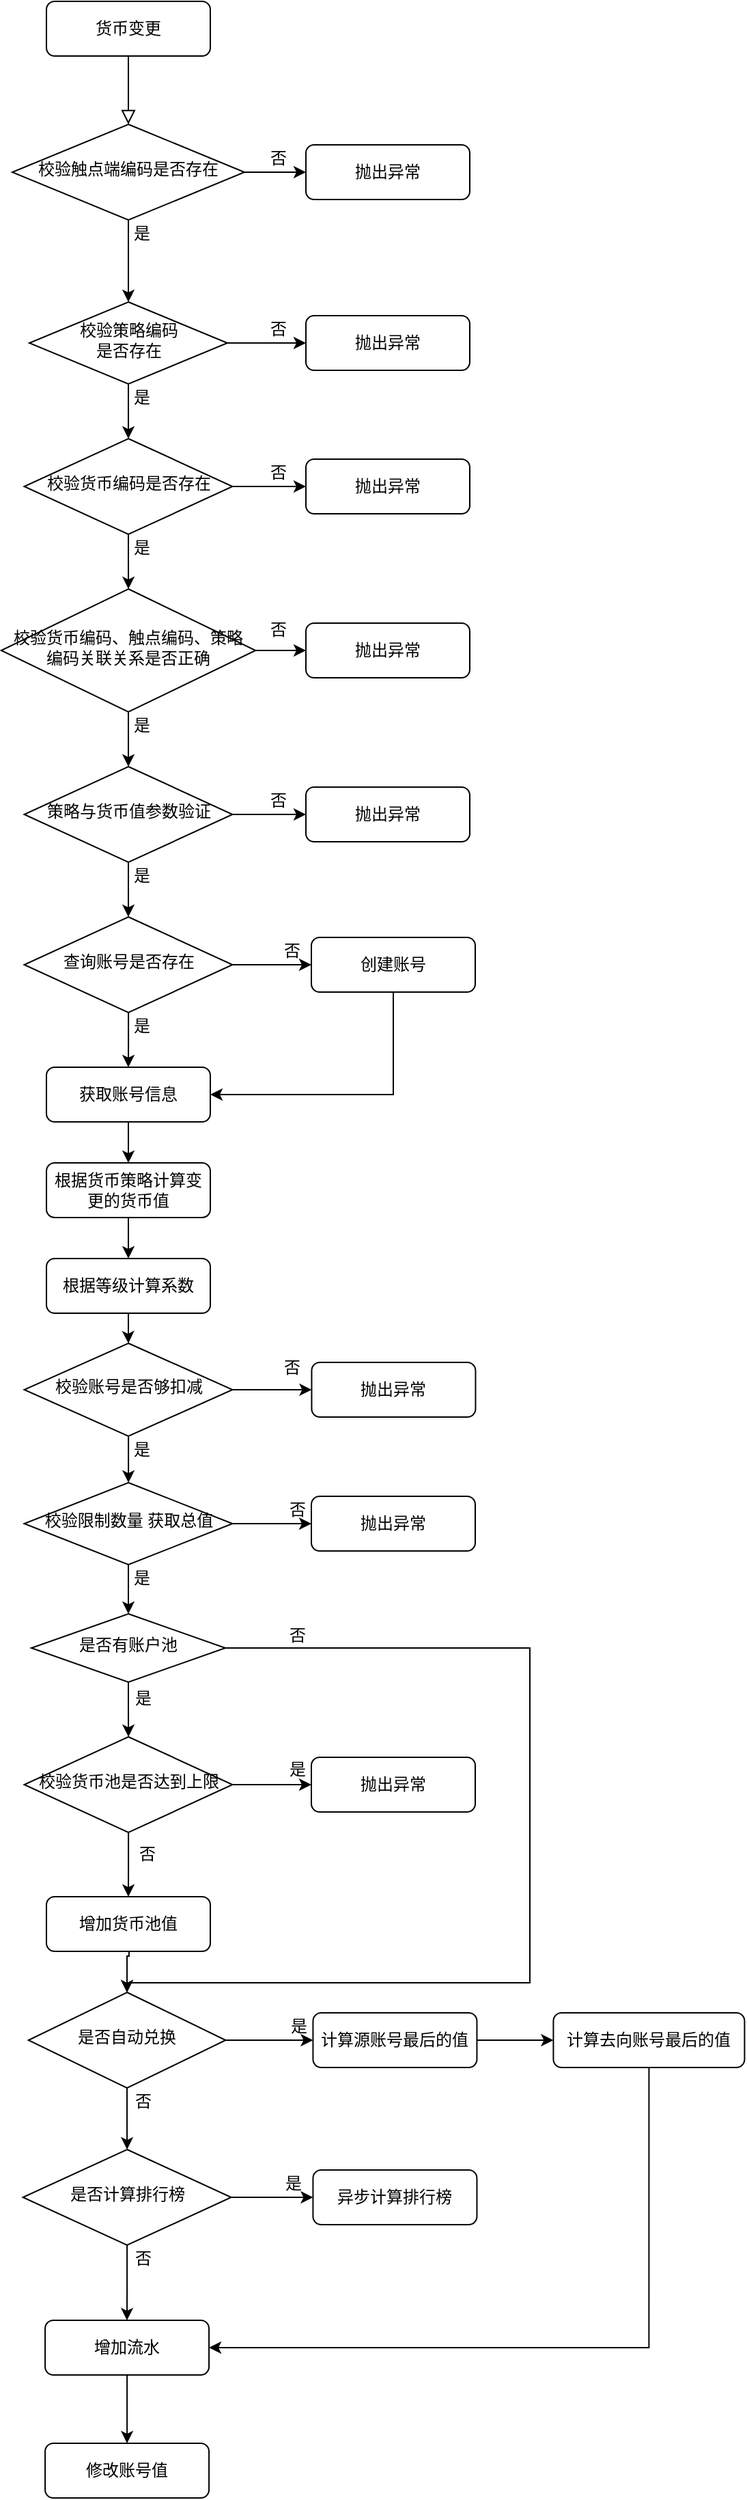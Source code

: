 <mxfile version="17.4.6" type="github">
  <diagram id="C5RBs43oDa-KdzZeNtuy" name="Page-1">
    <mxGraphModel dx="1422" dy="839" grid="1" gridSize="10" guides="1" tooltips="1" connect="1" arrows="1" fold="1" page="1" pageScale="1" pageWidth="827" pageHeight="1169" math="0" shadow="0">
      <root>
        <mxCell id="WIyWlLk6GJQsqaUBKTNV-0" />
        <mxCell id="WIyWlLk6GJQsqaUBKTNV-1" parent="WIyWlLk6GJQsqaUBKTNV-0" />
        <mxCell id="WIyWlLk6GJQsqaUBKTNV-2" value="" style="rounded=0;html=1;jettySize=auto;orthogonalLoop=1;fontSize=11;endArrow=block;endFill=0;endSize=8;strokeWidth=1;shadow=0;labelBackgroundColor=none;edgeStyle=orthogonalEdgeStyle;" parent="WIyWlLk6GJQsqaUBKTNV-1" source="WIyWlLk6GJQsqaUBKTNV-3" target="WIyWlLk6GJQsqaUBKTNV-6" edge="1">
          <mxGeometry relative="1" as="geometry" />
        </mxCell>
        <mxCell id="WIyWlLk6GJQsqaUBKTNV-3" value="货币变更" style="rounded=1;whiteSpace=wrap;html=1;fontSize=12;glass=0;strokeWidth=1;shadow=0;" parent="WIyWlLk6GJQsqaUBKTNV-1" vertex="1">
          <mxGeometry x="160" y="80" width="120" height="40" as="geometry" />
        </mxCell>
        <mxCell id="36pKezdzuMbXKm07dZ7W-1" value="" style="edgeStyle=orthogonalEdgeStyle;rounded=0;orthogonalLoop=1;jettySize=auto;html=1;" edge="1" parent="WIyWlLk6GJQsqaUBKTNV-1" source="WIyWlLk6GJQsqaUBKTNV-6" target="WIyWlLk6GJQsqaUBKTNV-7">
          <mxGeometry relative="1" as="geometry" />
        </mxCell>
        <mxCell id="36pKezdzuMbXKm07dZ7W-5" value="" style="edgeStyle=orthogonalEdgeStyle;rounded=0;orthogonalLoop=1;jettySize=auto;html=1;" edge="1" parent="WIyWlLk6GJQsqaUBKTNV-1" source="WIyWlLk6GJQsqaUBKTNV-6" target="WIyWlLk6GJQsqaUBKTNV-10">
          <mxGeometry relative="1" as="geometry" />
        </mxCell>
        <mxCell id="WIyWlLk6GJQsqaUBKTNV-6" value="校验触点端编码是否存在" style="rhombus;whiteSpace=wrap;html=1;shadow=0;fontFamily=Helvetica;fontSize=12;align=center;strokeWidth=1;spacing=6;spacingTop=-4;" parent="WIyWlLk6GJQsqaUBKTNV-1" vertex="1">
          <mxGeometry x="135" y="170" width="170" height="70" as="geometry" />
        </mxCell>
        <mxCell id="WIyWlLk6GJQsqaUBKTNV-7" value="抛出异常" style="rounded=1;whiteSpace=wrap;html=1;fontSize=12;glass=0;strokeWidth=1;shadow=0;" parent="WIyWlLk6GJQsqaUBKTNV-1" vertex="1">
          <mxGeometry x="350" y="185" width="120" height="40" as="geometry" />
        </mxCell>
        <mxCell id="36pKezdzuMbXKm07dZ7W-8" value="" style="edgeStyle=orthogonalEdgeStyle;rounded=0;orthogonalLoop=1;jettySize=auto;html=1;" edge="1" parent="WIyWlLk6GJQsqaUBKTNV-1" source="WIyWlLk6GJQsqaUBKTNV-10" target="36pKezdzuMbXKm07dZ7W-7">
          <mxGeometry relative="1" as="geometry" />
        </mxCell>
        <mxCell id="36pKezdzuMbXKm07dZ7W-11" style="edgeStyle=orthogonalEdgeStyle;rounded=0;orthogonalLoop=1;jettySize=auto;html=1;exitX=0.5;exitY=1;exitDx=0;exitDy=0;entryX=0.5;entryY=0;entryDx=0;entryDy=0;" edge="1" parent="WIyWlLk6GJQsqaUBKTNV-1" source="WIyWlLk6GJQsqaUBKTNV-10" target="36pKezdzuMbXKm07dZ7W-10">
          <mxGeometry relative="1" as="geometry" />
        </mxCell>
        <mxCell id="WIyWlLk6GJQsqaUBKTNV-10" value="校验策略编码&lt;br&gt;是否存在" style="rhombus;whiteSpace=wrap;html=1;shadow=0;fontFamily=Helvetica;fontSize=12;align=center;strokeWidth=1;spacing=6;spacingTop=-4;" parent="WIyWlLk6GJQsqaUBKTNV-1" vertex="1">
          <mxGeometry x="147.5" y="300" width="145" height="60" as="geometry" />
        </mxCell>
        <mxCell id="36pKezdzuMbXKm07dZ7W-2" value="否" style="text;html=1;strokeColor=none;fillColor=none;align=center;verticalAlign=middle;whiteSpace=wrap;rounded=0;" vertex="1" parent="WIyWlLk6GJQsqaUBKTNV-1">
          <mxGeometry x="320" y="185" width="20" height="20" as="geometry" />
        </mxCell>
        <mxCell id="36pKezdzuMbXKm07dZ7W-6" value="是" style="text;html=1;strokeColor=none;fillColor=none;align=center;verticalAlign=middle;whiteSpace=wrap;rounded=0;" vertex="1" parent="WIyWlLk6GJQsqaUBKTNV-1">
          <mxGeometry x="220" y="240" width="20" height="20" as="geometry" />
        </mxCell>
        <mxCell id="36pKezdzuMbXKm07dZ7W-7" value="抛出异常" style="rounded=1;whiteSpace=wrap;html=1;fontSize=12;glass=0;strokeWidth=1;shadow=0;" vertex="1" parent="WIyWlLk6GJQsqaUBKTNV-1">
          <mxGeometry x="350" y="310" width="120" height="40" as="geometry" />
        </mxCell>
        <mxCell id="36pKezdzuMbXKm07dZ7W-9" value="否" style="text;html=1;strokeColor=none;fillColor=none;align=center;verticalAlign=middle;whiteSpace=wrap;rounded=0;" vertex="1" parent="WIyWlLk6GJQsqaUBKTNV-1">
          <mxGeometry x="320" y="310" width="20" height="20" as="geometry" />
        </mxCell>
        <mxCell id="36pKezdzuMbXKm07dZ7W-13" value="" style="edgeStyle=orthogonalEdgeStyle;rounded=0;orthogonalLoop=1;jettySize=auto;html=1;" edge="1" parent="WIyWlLk6GJQsqaUBKTNV-1" source="36pKezdzuMbXKm07dZ7W-10" target="36pKezdzuMbXKm07dZ7W-12">
          <mxGeometry relative="1" as="geometry" />
        </mxCell>
        <mxCell id="36pKezdzuMbXKm07dZ7W-19" style="edgeStyle=orthogonalEdgeStyle;rounded=0;orthogonalLoop=1;jettySize=auto;html=1;exitX=0.5;exitY=1;exitDx=0;exitDy=0;" edge="1" parent="WIyWlLk6GJQsqaUBKTNV-1" source="36pKezdzuMbXKm07dZ7W-10" target="36pKezdzuMbXKm07dZ7W-15">
          <mxGeometry relative="1" as="geometry" />
        </mxCell>
        <mxCell id="36pKezdzuMbXKm07dZ7W-10" value="校验货币编码是否存在" style="rhombus;whiteSpace=wrap;html=1;shadow=0;fontFamily=Helvetica;fontSize=12;align=center;strokeWidth=1;spacing=6;spacingTop=-4;" vertex="1" parent="WIyWlLk6GJQsqaUBKTNV-1">
          <mxGeometry x="143.75" y="400" width="152.5" height="70" as="geometry" />
        </mxCell>
        <mxCell id="36pKezdzuMbXKm07dZ7W-12" value="抛出异常" style="rounded=1;whiteSpace=wrap;html=1;fontSize=12;glass=0;strokeWidth=1;shadow=0;" vertex="1" parent="WIyWlLk6GJQsqaUBKTNV-1">
          <mxGeometry x="350" y="415" width="120" height="40" as="geometry" />
        </mxCell>
        <mxCell id="36pKezdzuMbXKm07dZ7W-14" value="否" style="text;html=1;strokeColor=none;fillColor=none;align=center;verticalAlign=middle;whiteSpace=wrap;rounded=0;" vertex="1" parent="WIyWlLk6GJQsqaUBKTNV-1">
          <mxGeometry x="320" y="415" width="20" height="20" as="geometry" />
        </mxCell>
        <mxCell id="36pKezdzuMbXKm07dZ7W-17" value="" style="edgeStyle=orthogonalEdgeStyle;rounded=0;orthogonalLoop=1;jettySize=auto;html=1;" edge="1" parent="WIyWlLk6GJQsqaUBKTNV-1" source="36pKezdzuMbXKm07dZ7W-15" target="36pKezdzuMbXKm07dZ7W-16">
          <mxGeometry relative="1" as="geometry" />
        </mxCell>
        <mxCell id="36pKezdzuMbXKm07dZ7W-21" style="edgeStyle=orthogonalEdgeStyle;rounded=0;orthogonalLoop=1;jettySize=auto;html=1;exitX=0.5;exitY=1;exitDx=0;exitDy=0;entryX=0.5;entryY=0;entryDx=0;entryDy=0;" edge="1" parent="WIyWlLk6GJQsqaUBKTNV-1" source="36pKezdzuMbXKm07dZ7W-15" target="36pKezdzuMbXKm07dZ7W-20">
          <mxGeometry relative="1" as="geometry" />
        </mxCell>
        <mxCell id="36pKezdzuMbXKm07dZ7W-15" value="校验货币编码、触点编码、策略编码关联关系是否正确" style="rhombus;whiteSpace=wrap;html=1;shadow=0;fontFamily=Helvetica;fontSize=12;align=center;strokeWidth=1;spacing=6;spacingTop=-4;" vertex="1" parent="WIyWlLk6GJQsqaUBKTNV-1">
          <mxGeometry x="126.88" y="510" width="186.25" height="90" as="geometry" />
        </mxCell>
        <mxCell id="36pKezdzuMbXKm07dZ7W-16" value="抛出异常" style="rounded=1;whiteSpace=wrap;html=1;fontSize=12;glass=0;strokeWidth=1;shadow=0;" vertex="1" parent="WIyWlLk6GJQsqaUBKTNV-1">
          <mxGeometry x="350" y="535" width="120" height="40" as="geometry" />
        </mxCell>
        <mxCell id="36pKezdzuMbXKm07dZ7W-18" value="否" style="text;html=1;strokeColor=none;fillColor=none;align=center;verticalAlign=middle;whiteSpace=wrap;rounded=0;" vertex="1" parent="WIyWlLk6GJQsqaUBKTNV-1">
          <mxGeometry x="320" y="530" width="20" height="20" as="geometry" />
        </mxCell>
        <mxCell id="36pKezdzuMbXKm07dZ7W-23" value="" style="edgeStyle=orthogonalEdgeStyle;rounded=0;orthogonalLoop=1;jettySize=auto;html=1;" edge="1" parent="WIyWlLk6GJQsqaUBKTNV-1" source="36pKezdzuMbXKm07dZ7W-20" target="36pKezdzuMbXKm07dZ7W-22">
          <mxGeometry relative="1" as="geometry" />
        </mxCell>
        <mxCell id="36pKezdzuMbXKm07dZ7W-29" value="" style="edgeStyle=orthogonalEdgeStyle;rounded=0;orthogonalLoop=1;jettySize=auto;html=1;" edge="1" parent="WIyWlLk6GJQsqaUBKTNV-1" source="36pKezdzuMbXKm07dZ7W-20" target="36pKezdzuMbXKm07dZ7W-28">
          <mxGeometry relative="1" as="geometry" />
        </mxCell>
        <mxCell id="36pKezdzuMbXKm07dZ7W-20" value="策略与货币值参数验证" style="rhombus;whiteSpace=wrap;html=1;shadow=0;fontFamily=Helvetica;fontSize=12;align=center;strokeWidth=1;spacing=6;spacingTop=-4;" vertex="1" parent="WIyWlLk6GJQsqaUBKTNV-1">
          <mxGeometry x="143.75" y="640" width="152.5" height="70" as="geometry" />
        </mxCell>
        <mxCell id="36pKezdzuMbXKm07dZ7W-22" value="抛出异常" style="rounded=1;whiteSpace=wrap;html=1;fontSize=12;glass=0;strokeWidth=1;shadow=0;" vertex="1" parent="WIyWlLk6GJQsqaUBKTNV-1">
          <mxGeometry x="350" y="655" width="120" height="40" as="geometry" />
        </mxCell>
        <mxCell id="36pKezdzuMbXKm07dZ7W-24" value="否" style="text;html=1;strokeColor=none;fillColor=none;align=center;verticalAlign=middle;whiteSpace=wrap;rounded=0;" vertex="1" parent="WIyWlLk6GJQsqaUBKTNV-1">
          <mxGeometry x="320" y="655" width="20" height="20" as="geometry" />
        </mxCell>
        <mxCell id="36pKezdzuMbXKm07dZ7W-25" value="是" style="text;html=1;strokeColor=none;fillColor=none;align=center;verticalAlign=middle;whiteSpace=wrap;rounded=0;" vertex="1" parent="WIyWlLk6GJQsqaUBKTNV-1">
          <mxGeometry x="220" y="360" width="20" height="20" as="geometry" />
        </mxCell>
        <mxCell id="36pKezdzuMbXKm07dZ7W-26" value="是" style="text;html=1;strokeColor=none;fillColor=none;align=center;verticalAlign=middle;whiteSpace=wrap;rounded=0;" vertex="1" parent="WIyWlLk6GJQsqaUBKTNV-1">
          <mxGeometry x="220" y="470" width="20" height="20" as="geometry" />
        </mxCell>
        <mxCell id="36pKezdzuMbXKm07dZ7W-27" value="是" style="text;html=1;strokeColor=none;fillColor=none;align=center;verticalAlign=middle;whiteSpace=wrap;rounded=0;" vertex="1" parent="WIyWlLk6GJQsqaUBKTNV-1">
          <mxGeometry x="220" y="600" width="20" height="20" as="geometry" />
        </mxCell>
        <mxCell id="36pKezdzuMbXKm07dZ7W-31" style="edgeStyle=orthogonalEdgeStyle;rounded=0;orthogonalLoop=1;jettySize=auto;html=1;exitX=1;exitY=0.5;exitDx=0;exitDy=0;entryX=0;entryY=0.5;entryDx=0;entryDy=0;" edge="1" parent="WIyWlLk6GJQsqaUBKTNV-1" source="36pKezdzuMbXKm07dZ7W-28" target="36pKezdzuMbXKm07dZ7W-30">
          <mxGeometry relative="1" as="geometry" />
        </mxCell>
        <mxCell id="36pKezdzuMbXKm07dZ7W-35" value="" style="edgeStyle=orthogonalEdgeStyle;rounded=0;orthogonalLoop=1;jettySize=auto;html=1;" edge="1" parent="WIyWlLk6GJQsqaUBKTNV-1" source="36pKezdzuMbXKm07dZ7W-28" target="36pKezdzuMbXKm07dZ7W-34">
          <mxGeometry relative="1" as="geometry" />
        </mxCell>
        <mxCell id="36pKezdzuMbXKm07dZ7W-28" value="查询账号是否存在" style="rhombus;whiteSpace=wrap;html=1;shadow=0;fontFamily=Helvetica;fontSize=12;align=center;strokeWidth=1;spacing=6;spacingTop=-4;" vertex="1" parent="WIyWlLk6GJQsqaUBKTNV-1">
          <mxGeometry x="143.75" y="750" width="152.5" height="70" as="geometry" />
        </mxCell>
        <mxCell id="36pKezdzuMbXKm07dZ7W-36" style="edgeStyle=orthogonalEdgeStyle;rounded=0;orthogonalLoop=1;jettySize=auto;html=1;exitX=0.5;exitY=1;exitDx=0;exitDy=0;entryX=1;entryY=0.5;entryDx=0;entryDy=0;" edge="1" parent="WIyWlLk6GJQsqaUBKTNV-1" source="36pKezdzuMbXKm07dZ7W-30" target="36pKezdzuMbXKm07dZ7W-34">
          <mxGeometry relative="1" as="geometry" />
        </mxCell>
        <mxCell id="36pKezdzuMbXKm07dZ7W-30" value="创建账号" style="rounded=1;whiteSpace=wrap;html=1;fontSize=12;glass=0;strokeWidth=1;shadow=0;" vertex="1" parent="WIyWlLk6GJQsqaUBKTNV-1">
          <mxGeometry x="354" y="765" width="120" height="40" as="geometry" />
        </mxCell>
        <mxCell id="36pKezdzuMbXKm07dZ7W-32" value="否" style="text;html=1;strokeColor=none;fillColor=none;align=center;verticalAlign=middle;whiteSpace=wrap;rounded=0;" vertex="1" parent="WIyWlLk6GJQsqaUBKTNV-1">
          <mxGeometry x="330" y="765" width="20" height="20" as="geometry" />
        </mxCell>
        <mxCell id="36pKezdzuMbXKm07dZ7W-90" style="edgeStyle=orthogonalEdgeStyle;rounded=0;orthogonalLoop=1;jettySize=auto;html=1;exitX=0.5;exitY=1;exitDx=0;exitDy=0;entryX=0.5;entryY=0;entryDx=0;entryDy=0;" edge="1" parent="WIyWlLk6GJQsqaUBKTNV-1" source="36pKezdzuMbXKm07dZ7W-34" target="36pKezdzuMbXKm07dZ7W-38">
          <mxGeometry relative="1" as="geometry" />
        </mxCell>
        <mxCell id="36pKezdzuMbXKm07dZ7W-34" value="获取账号信息" style="rounded=1;whiteSpace=wrap;html=1;fontSize=12;glass=0;strokeWidth=1;shadow=0;" vertex="1" parent="WIyWlLk6GJQsqaUBKTNV-1">
          <mxGeometry x="160" y="860" width="120" height="40" as="geometry" />
        </mxCell>
        <mxCell id="36pKezdzuMbXKm07dZ7W-91" style="edgeStyle=orthogonalEdgeStyle;rounded=0;orthogonalLoop=1;jettySize=auto;html=1;exitX=0.5;exitY=1;exitDx=0;exitDy=0;entryX=0.5;entryY=0;entryDx=0;entryDy=0;" edge="1" parent="WIyWlLk6GJQsqaUBKTNV-1" source="36pKezdzuMbXKm07dZ7W-38" target="36pKezdzuMbXKm07dZ7W-39">
          <mxGeometry relative="1" as="geometry" />
        </mxCell>
        <mxCell id="36pKezdzuMbXKm07dZ7W-38" value="根据货币策略计算变更的货币值" style="rounded=1;whiteSpace=wrap;html=1;fontSize=12;glass=0;strokeWidth=1;shadow=0;" vertex="1" parent="WIyWlLk6GJQsqaUBKTNV-1">
          <mxGeometry x="160.01" y="930" width="120" height="40" as="geometry" />
        </mxCell>
        <mxCell id="36pKezdzuMbXKm07dZ7W-92" style="edgeStyle=orthogonalEdgeStyle;rounded=0;orthogonalLoop=1;jettySize=auto;html=1;exitX=0.5;exitY=1;exitDx=0;exitDy=0;" edge="1" parent="WIyWlLk6GJQsqaUBKTNV-1" source="36pKezdzuMbXKm07dZ7W-39" target="36pKezdzuMbXKm07dZ7W-51">
          <mxGeometry relative="1" as="geometry" />
        </mxCell>
        <mxCell id="36pKezdzuMbXKm07dZ7W-39" value="根据等级计算系数" style="rounded=1;whiteSpace=wrap;html=1;fontSize=12;glass=0;strokeWidth=1;shadow=0;" vertex="1" parent="WIyWlLk6GJQsqaUBKTNV-1">
          <mxGeometry x="160.01" y="1000" width="120" height="40" as="geometry" />
        </mxCell>
        <mxCell id="36pKezdzuMbXKm07dZ7W-81" style="edgeStyle=orthogonalEdgeStyle;rounded=0;orthogonalLoop=1;jettySize=auto;html=1;exitX=1;exitY=0.5;exitDx=0;exitDy=0;entryX=0.5;entryY=0;entryDx=0;entryDy=0;" edge="1" parent="WIyWlLk6GJQsqaUBKTNV-1" source="36pKezdzuMbXKm07dZ7W-42" target="36pKezdzuMbXKm07dZ7W-45">
          <mxGeometry relative="1" as="geometry">
            <mxPoint x="219" y="1530" as="targetPoint" />
            <Array as="points">
              <mxPoint x="514" y="1285" />
              <mxPoint x="514" y="1530" />
              <mxPoint x="219" y="1530" />
            </Array>
          </mxGeometry>
        </mxCell>
        <mxCell id="36pKezdzuMbXKm07dZ7W-82" value="" style="edgeStyle=orthogonalEdgeStyle;rounded=0;orthogonalLoop=1;jettySize=auto;html=1;" edge="1" parent="WIyWlLk6GJQsqaUBKTNV-1" source="36pKezdzuMbXKm07dZ7W-42" target="36pKezdzuMbXKm07dZ7W-57">
          <mxGeometry relative="1" as="geometry" />
        </mxCell>
        <mxCell id="36pKezdzuMbXKm07dZ7W-42" value="是否有账户池" style="rhombus;whiteSpace=wrap;html=1;shadow=0;fontFamily=Helvetica;fontSize=12;align=center;strokeWidth=1;spacing=6;spacingTop=-4;" vertex="1" parent="WIyWlLk6GJQsqaUBKTNV-1">
          <mxGeometry x="148.99" y="1260" width="142.02" height="50" as="geometry" />
        </mxCell>
        <mxCell id="36pKezdzuMbXKm07dZ7W-65" style="edgeStyle=orthogonalEdgeStyle;rounded=0;orthogonalLoop=1;jettySize=auto;html=1;exitX=1;exitY=0.5;exitDx=0;exitDy=0;entryX=0;entryY=0.5;entryDx=0;entryDy=0;" edge="1" parent="WIyWlLk6GJQsqaUBKTNV-1" source="36pKezdzuMbXKm07dZ7W-45" target="36pKezdzuMbXKm07dZ7W-61">
          <mxGeometry relative="1" as="geometry" />
        </mxCell>
        <mxCell id="36pKezdzuMbXKm07dZ7W-68" value="" style="edgeStyle=orthogonalEdgeStyle;rounded=0;orthogonalLoop=1;jettySize=auto;html=1;" edge="1" parent="WIyWlLk6GJQsqaUBKTNV-1" source="36pKezdzuMbXKm07dZ7W-45" target="36pKezdzuMbXKm07dZ7W-46">
          <mxGeometry relative="1" as="geometry" />
        </mxCell>
        <mxCell id="36pKezdzuMbXKm07dZ7W-45" value="是否自动兑换" style="rhombus;whiteSpace=wrap;html=1;shadow=0;fontFamily=Helvetica;fontSize=12;align=center;strokeWidth=1;spacing=6;spacingTop=-4;" vertex="1" parent="WIyWlLk6GJQsqaUBKTNV-1">
          <mxGeometry x="146.85" y="1537" width="144.37" height="70" as="geometry" />
        </mxCell>
        <mxCell id="36pKezdzuMbXKm07dZ7W-70" value="" style="edgeStyle=orthogonalEdgeStyle;rounded=0;orthogonalLoop=1;jettySize=auto;html=1;" edge="1" parent="WIyWlLk6GJQsqaUBKTNV-1" source="36pKezdzuMbXKm07dZ7W-46" target="36pKezdzuMbXKm07dZ7W-69">
          <mxGeometry relative="1" as="geometry" />
        </mxCell>
        <mxCell id="36pKezdzuMbXKm07dZ7W-76" value="" style="edgeStyle=orthogonalEdgeStyle;rounded=0;orthogonalLoop=1;jettySize=auto;html=1;" edge="1" parent="WIyWlLk6GJQsqaUBKTNV-1" source="36pKezdzuMbXKm07dZ7W-46" target="36pKezdzuMbXKm07dZ7W-48">
          <mxGeometry relative="1" as="geometry" />
        </mxCell>
        <mxCell id="36pKezdzuMbXKm07dZ7W-46" value="是否计算排行榜" style="rhombus;whiteSpace=wrap;html=1;shadow=0;fontFamily=Helvetica;fontSize=12;align=center;strokeWidth=1;spacing=6;spacingTop=-4;" vertex="1" parent="WIyWlLk6GJQsqaUBKTNV-1">
          <mxGeometry x="142.79" y="1652" width="152.5" height="70" as="geometry" />
        </mxCell>
        <mxCell id="36pKezdzuMbXKm07dZ7W-79" value="" style="edgeStyle=orthogonalEdgeStyle;rounded=0;orthogonalLoop=1;jettySize=auto;html=1;" edge="1" parent="WIyWlLk6GJQsqaUBKTNV-1" source="36pKezdzuMbXKm07dZ7W-48" target="36pKezdzuMbXKm07dZ7W-49">
          <mxGeometry relative="1" as="geometry" />
        </mxCell>
        <mxCell id="36pKezdzuMbXKm07dZ7W-48" value="增加流水" style="rounded=1;whiteSpace=wrap;html=1;fontSize=12;glass=0;strokeWidth=1;shadow=0;" vertex="1" parent="WIyWlLk6GJQsqaUBKTNV-1">
          <mxGeometry x="159.04" y="1777" width="120" height="40" as="geometry" />
        </mxCell>
        <mxCell id="36pKezdzuMbXKm07dZ7W-49" value="修改账号值" style="rounded=1;whiteSpace=wrap;html=1;fontSize=12;glass=0;strokeWidth=1;shadow=0;" vertex="1" parent="WIyWlLk6GJQsqaUBKTNV-1">
          <mxGeometry x="159.04" y="1867" width="120" height="40" as="geometry" />
        </mxCell>
        <mxCell id="36pKezdzuMbXKm07dZ7W-54" style="edgeStyle=orthogonalEdgeStyle;rounded=0;orthogonalLoop=1;jettySize=auto;html=1;exitX=1;exitY=0.5;exitDx=0;exitDy=0;" edge="1" parent="WIyWlLk6GJQsqaUBKTNV-1" source="36pKezdzuMbXKm07dZ7W-51" target="36pKezdzuMbXKm07dZ7W-52">
          <mxGeometry relative="1" as="geometry" />
        </mxCell>
        <mxCell id="36pKezdzuMbXKm07dZ7W-94" value="" style="edgeStyle=orthogonalEdgeStyle;rounded=0;orthogonalLoop=1;jettySize=auto;html=1;" edge="1" parent="WIyWlLk6GJQsqaUBKTNV-1" source="36pKezdzuMbXKm07dZ7W-51" target="36pKezdzuMbXKm07dZ7W-93">
          <mxGeometry relative="1" as="geometry" />
        </mxCell>
        <mxCell id="36pKezdzuMbXKm07dZ7W-51" value="校验账号是否够扣减" style="rhombus;whiteSpace=wrap;html=1;shadow=0;fontFamily=Helvetica;fontSize=12;align=center;strokeWidth=1;spacing=6;spacingTop=-4;" vertex="1" parent="WIyWlLk6GJQsqaUBKTNV-1">
          <mxGeometry x="143.76" y="1062" width="152.5" height="68" as="geometry" />
        </mxCell>
        <mxCell id="36pKezdzuMbXKm07dZ7W-52" value="抛出异常" style="rounded=1;whiteSpace=wrap;html=1;fontSize=12;glass=0;strokeWidth=1;shadow=0;" vertex="1" parent="WIyWlLk6GJQsqaUBKTNV-1">
          <mxGeometry x="354.22" y="1076" width="120" height="40" as="geometry" />
        </mxCell>
        <mxCell id="36pKezdzuMbXKm07dZ7W-53" value="否" style="text;html=1;strokeColor=none;fillColor=none;align=center;verticalAlign=middle;whiteSpace=wrap;rounded=0;" vertex="1" parent="WIyWlLk6GJQsqaUBKTNV-1">
          <mxGeometry x="330" y="1070" width="20" height="20" as="geometry" />
        </mxCell>
        <mxCell id="36pKezdzuMbXKm07dZ7W-59" value="" style="edgeStyle=orthogonalEdgeStyle;rounded=0;orthogonalLoop=1;jettySize=auto;html=1;" edge="1" parent="WIyWlLk6GJQsqaUBKTNV-1" source="36pKezdzuMbXKm07dZ7W-57" target="36pKezdzuMbXKm07dZ7W-58">
          <mxGeometry relative="1" as="geometry" />
        </mxCell>
        <mxCell id="36pKezdzuMbXKm07dZ7W-62" value="" style="edgeStyle=orthogonalEdgeStyle;rounded=0;orthogonalLoop=1;jettySize=auto;html=1;" edge="1" parent="WIyWlLk6GJQsqaUBKTNV-1" source="36pKezdzuMbXKm07dZ7W-57" target="36pKezdzuMbXKm07dZ7W-60">
          <mxGeometry relative="1" as="geometry" />
        </mxCell>
        <mxCell id="36pKezdzuMbXKm07dZ7W-57" value="校验货币池是否达到上限" style="rhombus;whiteSpace=wrap;html=1;shadow=0;fontFamily=Helvetica;fontSize=12;align=center;strokeWidth=1;spacing=6;spacingTop=-4;" vertex="1" parent="WIyWlLk6GJQsqaUBKTNV-1">
          <mxGeometry x="143.75" y="1350" width="152.5" height="70" as="geometry" />
        </mxCell>
        <mxCell id="36pKezdzuMbXKm07dZ7W-58" value="抛出异常" style="rounded=1;whiteSpace=wrap;html=1;fontSize=12;glass=0;strokeWidth=1;shadow=0;" vertex="1" parent="WIyWlLk6GJQsqaUBKTNV-1">
          <mxGeometry x="354" y="1365" width="120" height="40" as="geometry" />
        </mxCell>
        <mxCell id="36pKezdzuMbXKm07dZ7W-80" value="" style="edgeStyle=orthogonalEdgeStyle;rounded=0;orthogonalLoop=1;jettySize=auto;html=1;" edge="1" parent="WIyWlLk6GJQsqaUBKTNV-1" target="36pKezdzuMbXKm07dZ7W-45">
          <mxGeometry relative="1" as="geometry">
            <mxPoint x="220" y="1483" as="sourcePoint" />
          </mxGeometry>
        </mxCell>
        <mxCell id="36pKezdzuMbXKm07dZ7W-60" value="增加货币池值" style="rounded=1;whiteSpace=wrap;html=1;fontSize=12;glass=0;strokeWidth=1;shadow=0;" vertex="1" parent="WIyWlLk6GJQsqaUBKTNV-1">
          <mxGeometry x="160" y="1467" width="120" height="40" as="geometry" />
        </mxCell>
        <mxCell id="36pKezdzuMbXKm07dZ7W-66" value="" style="edgeStyle=orthogonalEdgeStyle;rounded=0;orthogonalLoop=1;jettySize=auto;html=1;" edge="1" parent="WIyWlLk6GJQsqaUBKTNV-1" source="36pKezdzuMbXKm07dZ7W-61" target="36pKezdzuMbXKm07dZ7W-63">
          <mxGeometry relative="1" as="geometry" />
        </mxCell>
        <mxCell id="36pKezdzuMbXKm07dZ7W-61" value="计算源账号最后的值" style="rounded=1;whiteSpace=wrap;html=1;fontSize=12;glass=0;strokeWidth=1;shadow=0;" vertex="1" parent="WIyWlLk6GJQsqaUBKTNV-1">
          <mxGeometry x="355.22" y="1552" width="120" height="40" as="geometry" />
        </mxCell>
        <mxCell id="36pKezdzuMbXKm07dZ7W-64" style="edgeStyle=orthogonalEdgeStyle;rounded=0;orthogonalLoop=1;jettySize=auto;html=1;exitX=0.5;exitY=1;exitDx=0;exitDy=0;entryX=1;entryY=0.5;entryDx=0;entryDy=0;" edge="1" parent="WIyWlLk6GJQsqaUBKTNV-1" source="36pKezdzuMbXKm07dZ7W-63" target="36pKezdzuMbXKm07dZ7W-48">
          <mxGeometry relative="1" as="geometry" />
        </mxCell>
        <mxCell id="36pKezdzuMbXKm07dZ7W-63" value="计算去向账号最后的值" style="rounded=1;whiteSpace=wrap;html=1;fontSize=12;glass=0;strokeWidth=1;shadow=0;" vertex="1" parent="WIyWlLk6GJQsqaUBKTNV-1">
          <mxGeometry x="531.22" y="1552" width="140" height="40" as="geometry" />
        </mxCell>
        <mxCell id="36pKezdzuMbXKm07dZ7W-69" value="异步计算排行榜" style="rounded=1;whiteSpace=wrap;html=1;fontSize=12;glass=0;strokeWidth=1;shadow=0;" vertex="1" parent="WIyWlLk6GJQsqaUBKTNV-1">
          <mxGeometry x="355.22" y="1667" width="120" height="40" as="geometry" />
        </mxCell>
        <mxCell id="36pKezdzuMbXKm07dZ7W-72" value="是" style="text;html=1;strokeColor=none;fillColor=none;align=center;verticalAlign=middle;whiteSpace=wrap;rounded=0;" vertex="1" parent="WIyWlLk6GJQsqaUBKTNV-1">
          <mxGeometry x="331.22" y="1667" width="20" height="20" as="geometry" />
        </mxCell>
        <mxCell id="36pKezdzuMbXKm07dZ7W-74" value="是" style="text;html=1;strokeColor=none;fillColor=none;align=center;verticalAlign=middle;whiteSpace=wrap;rounded=0;" vertex="1" parent="WIyWlLk6GJQsqaUBKTNV-1">
          <mxGeometry x="335.22" y="1552" width="20" height="20" as="geometry" />
        </mxCell>
        <mxCell id="36pKezdzuMbXKm07dZ7W-75" value="否" style="text;html=1;strokeColor=none;fillColor=none;align=center;verticalAlign=middle;whiteSpace=wrap;rounded=0;" vertex="1" parent="WIyWlLk6GJQsqaUBKTNV-1">
          <mxGeometry x="221.22" y="1607" width="20" height="20" as="geometry" />
        </mxCell>
        <mxCell id="36pKezdzuMbXKm07dZ7W-77" value="否" style="text;html=1;strokeColor=none;fillColor=none;align=center;verticalAlign=middle;whiteSpace=wrap;rounded=0;" vertex="1" parent="WIyWlLk6GJQsqaUBKTNV-1">
          <mxGeometry x="221.22" y="1722" width="20" height="20" as="geometry" />
        </mxCell>
        <mxCell id="36pKezdzuMbXKm07dZ7W-84" value="否" style="text;html=1;strokeColor=none;fillColor=none;align=center;verticalAlign=middle;whiteSpace=wrap;rounded=0;" vertex="1" parent="WIyWlLk6GJQsqaUBKTNV-1">
          <mxGeometry x="334.22" y="1266" width="20" height="20" as="geometry" />
        </mxCell>
        <mxCell id="36pKezdzuMbXKm07dZ7W-85" value="是" style="text;html=1;strokeColor=none;fillColor=none;align=center;verticalAlign=middle;whiteSpace=wrap;rounded=0;" vertex="1" parent="WIyWlLk6GJQsqaUBKTNV-1">
          <mxGeometry x="221.22" y="1312" width="20" height="20" as="geometry" />
        </mxCell>
        <mxCell id="36pKezdzuMbXKm07dZ7W-86" value="是" style="text;html=1;strokeColor=none;fillColor=none;align=center;verticalAlign=middle;whiteSpace=wrap;rounded=0;" vertex="1" parent="WIyWlLk6GJQsqaUBKTNV-1">
          <mxGeometry x="334.22" y="1364" width="20" height="20" as="geometry" />
        </mxCell>
        <mxCell id="36pKezdzuMbXKm07dZ7W-87" value="否" style="text;html=1;strokeColor=none;fillColor=none;align=center;verticalAlign=middle;whiteSpace=wrap;rounded=0;" vertex="1" parent="WIyWlLk6GJQsqaUBKTNV-1">
          <mxGeometry x="224.22" y="1426" width="20" height="20" as="geometry" />
        </mxCell>
        <mxCell id="36pKezdzuMbXKm07dZ7W-96" value="" style="edgeStyle=orthogonalEdgeStyle;rounded=0;orthogonalLoop=1;jettySize=auto;html=1;" edge="1" parent="WIyWlLk6GJQsqaUBKTNV-1" source="36pKezdzuMbXKm07dZ7W-93" target="36pKezdzuMbXKm07dZ7W-95">
          <mxGeometry relative="1" as="geometry" />
        </mxCell>
        <mxCell id="36pKezdzuMbXKm07dZ7W-99" style="edgeStyle=orthogonalEdgeStyle;rounded=0;orthogonalLoop=1;jettySize=auto;html=1;exitX=0.5;exitY=1;exitDx=0;exitDy=0;" edge="1" parent="WIyWlLk6GJQsqaUBKTNV-1" source="36pKezdzuMbXKm07dZ7W-93" target="36pKezdzuMbXKm07dZ7W-42">
          <mxGeometry relative="1" as="geometry" />
        </mxCell>
        <mxCell id="36pKezdzuMbXKm07dZ7W-93" value="校验限制数量 获取总值" style="rhombus;whiteSpace=wrap;html=1;shadow=0;fontFamily=Helvetica;fontSize=12;align=center;strokeWidth=1;spacing=6;spacingTop=-4;" vertex="1" parent="WIyWlLk6GJQsqaUBKTNV-1">
          <mxGeometry x="143.75" y="1164" width="152.5" height="60" as="geometry" />
        </mxCell>
        <mxCell id="36pKezdzuMbXKm07dZ7W-95" value="抛出异常" style="rounded=1;whiteSpace=wrap;html=1;fontSize=12;glass=0;strokeWidth=1;shadow=0;" vertex="1" parent="WIyWlLk6GJQsqaUBKTNV-1">
          <mxGeometry x="354" y="1174" width="120" height="40" as="geometry" />
        </mxCell>
        <mxCell id="36pKezdzuMbXKm07dZ7W-97" value="否" style="text;html=1;strokeColor=none;fillColor=none;align=center;verticalAlign=middle;whiteSpace=wrap;rounded=0;" vertex="1" parent="WIyWlLk6GJQsqaUBKTNV-1">
          <mxGeometry x="334" y="1174" width="20" height="20" as="geometry" />
        </mxCell>
        <mxCell id="36pKezdzuMbXKm07dZ7W-101" value="是" style="text;html=1;strokeColor=none;fillColor=none;align=center;verticalAlign=middle;whiteSpace=wrap;rounded=0;" vertex="1" parent="WIyWlLk6GJQsqaUBKTNV-1">
          <mxGeometry x="220" y="710" width="20" height="20" as="geometry" />
        </mxCell>
        <mxCell id="36pKezdzuMbXKm07dZ7W-102" value="是" style="text;html=1;strokeColor=none;fillColor=none;align=center;verticalAlign=middle;whiteSpace=wrap;rounded=0;" vertex="1" parent="WIyWlLk6GJQsqaUBKTNV-1">
          <mxGeometry x="220" y="820" width="20" height="20" as="geometry" />
        </mxCell>
        <mxCell id="36pKezdzuMbXKm07dZ7W-103" value="是" style="text;html=1;strokeColor=none;fillColor=none;align=center;verticalAlign=middle;whiteSpace=wrap;rounded=0;" vertex="1" parent="WIyWlLk6GJQsqaUBKTNV-1">
          <mxGeometry x="220" y="1130" width="20" height="20" as="geometry" />
        </mxCell>
        <mxCell id="36pKezdzuMbXKm07dZ7W-105" value="是" style="text;html=1;strokeColor=none;fillColor=none;align=center;verticalAlign=middle;whiteSpace=wrap;rounded=0;" vertex="1" parent="WIyWlLk6GJQsqaUBKTNV-1">
          <mxGeometry x="220" y="1224" width="20" height="20" as="geometry" />
        </mxCell>
      </root>
    </mxGraphModel>
  </diagram>
</mxfile>

